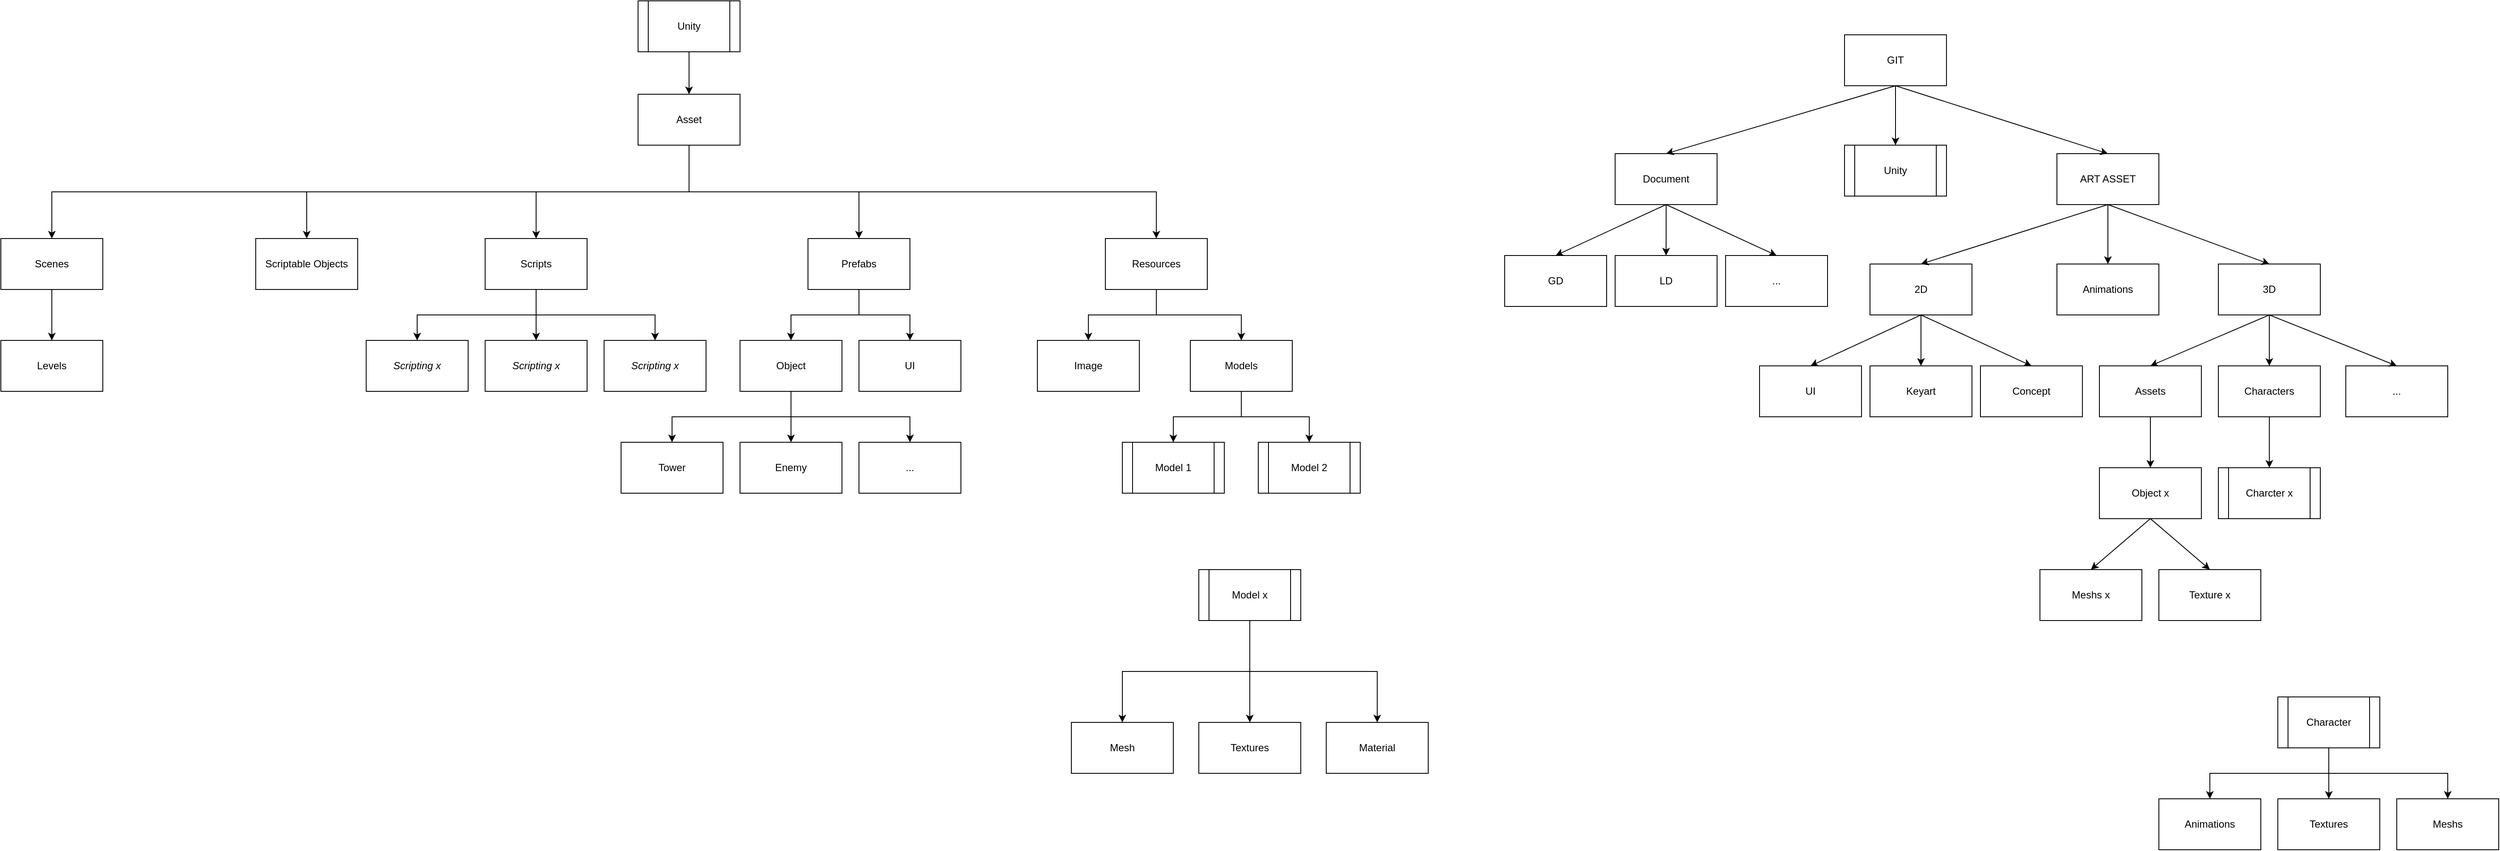 <mxfile version="19.0.3" type="device"><diagram id="THdzRsFB2SLlouK1pobI" name="Page-1"><mxGraphModel dx="3576" dy="745" grid="1" gridSize="10" guides="1" tooltips="1" connect="1" arrows="1" fold="1" page="1" pageScale="1" pageWidth="2339" pageHeight="3300" math="0" shadow="0"><root><mxCell id="0"/><mxCell id="1" parent="0"/><mxCell id="5p8ofrhGI5E_dbTO_4LC-2" value="GIT" style="rounded=0;whiteSpace=wrap;html=1;" vertex="1" parent="1"><mxGeometry x="920" y="480" width="120" height="60" as="geometry"/></mxCell><mxCell id="5p8ofrhGI5E_dbTO_4LC-4" value="Document" style="rounded=0;whiteSpace=wrap;html=1;" vertex="1" parent="1"><mxGeometry x="650" y="620" width="120" height="60" as="geometry"/></mxCell><mxCell id="5p8ofrhGI5E_dbTO_4LC-5" value="" style="endArrow=classic;html=1;rounded=0;entryX=0.5;entryY=0;entryDx=0;entryDy=0;exitX=0.5;exitY=1;exitDx=0;exitDy=0;" edge="1" parent="1" source="5p8ofrhGI5E_dbTO_4LC-2" target="5p8ofrhGI5E_dbTO_4LC-4"><mxGeometry width="50" height="50" relative="1" as="geometry"><mxPoint x="790" y="600" as="sourcePoint"/><mxPoint x="840" y="550" as="targetPoint"/></mxGeometry></mxCell><mxCell id="5p8ofrhGI5E_dbTO_4LC-6" value="" style="endArrow=classic;html=1;rounded=0;exitX=0.5;exitY=1;exitDx=0;exitDy=0;entryX=0.5;entryY=0;entryDx=0;entryDy=0;" edge="1" parent="1" source="5p8ofrhGI5E_dbTO_4LC-2" target="5p8ofrhGI5E_dbTO_4LC-42"><mxGeometry width="50" height="50" relative="1" as="geometry"><mxPoint x="860" y="620" as="sourcePoint"/><mxPoint x="910" y="570" as="targetPoint"/></mxGeometry></mxCell><mxCell id="5p8ofrhGI5E_dbTO_4LC-7" value="GD" style="rounded=0;whiteSpace=wrap;html=1;" vertex="1" parent="1"><mxGeometry x="520" y="740" width="120" height="60" as="geometry"/></mxCell><mxCell id="5p8ofrhGI5E_dbTO_4LC-8" value="LD" style="rounded=0;whiteSpace=wrap;html=1;" vertex="1" parent="1"><mxGeometry x="650" y="740" width="120" height="60" as="geometry"/></mxCell><mxCell id="5p8ofrhGI5E_dbTO_4LC-9" value="..." style="rounded=0;whiteSpace=wrap;html=1;" vertex="1" parent="1"><mxGeometry x="780" y="740" width="120" height="60" as="geometry"/></mxCell><mxCell id="5p8ofrhGI5E_dbTO_4LC-10" value="" style="endArrow=classic;html=1;rounded=0;exitX=0.5;exitY=1;exitDx=0;exitDy=0;entryX=0.5;entryY=0;entryDx=0;entryDy=0;" edge="1" parent="1" source="5p8ofrhGI5E_dbTO_4LC-4" target="5p8ofrhGI5E_dbTO_4LC-7"><mxGeometry width="50" height="50" relative="1" as="geometry"><mxPoint x="840" y="720" as="sourcePoint"/><mxPoint x="890" y="670" as="targetPoint"/></mxGeometry></mxCell><mxCell id="5p8ofrhGI5E_dbTO_4LC-11" value="" style="endArrow=classic;html=1;rounded=0;exitX=0.5;exitY=1;exitDx=0;exitDy=0;entryX=0.5;entryY=0;entryDx=0;entryDy=0;" edge="1" parent="1" source="5p8ofrhGI5E_dbTO_4LC-4" target="5p8ofrhGI5E_dbTO_4LC-8"><mxGeometry width="50" height="50" relative="1" as="geometry"><mxPoint x="840" y="720" as="sourcePoint"/><mxPoint x="890" y="670" as="targetPoint"/></mxGeometry></mxCell><mxCell id="5p8ofrhGI5E_dbTO_4LC-12" value="" style="endArrow=classic;html=1;rounded=0;exitX=0.5;exitY=1;exitDx=0;exitDy=0;entryX=0.5;entryY=0;entryDx=0;entryDy=0;" edge="1" parent="1" source="5p8ofrhGI5E_dbTO_4LC-4" target="5p8ofrhGI5E_dbTO_4LC-9"><mxGeometry width="50" height="50" relative="1" as="geometry"><mxPoint x="840" y="720" as="sourcePoint"/><mxPoint x="890" y="670" as="targetPoint"/></mxGeometry></mxCell><mxCell id="5p8ofrhGI5E_dbTO_4LC-116" style="edgeStyle=orthogonalEdgeStyle;rounded=0;orthogonalLoop=1;jettySize=auto;html=1;" edge="1" parent="1" source="5p8ofrhGI5E_dbTO_4LC-13" target="5p8ofrhGI5E_dbTO_4LC-115"><mxGeometry relative="1" as="geometry"/></mxCell><mxCell id="5p8ofrhGI5E_dbTO_4LC-13" value="ART ASSET" style="rounded=0;whiteSpace=wrap;html=1;" vertex="1" parent="1"><mxGeometry x="1170" y="620" width="120" height="60" as="geometry"/></mxCell><mxCell id="5p8ofrhGI5E_dbTO_4LC-14" value="" style="endArrow=classic;html=1;rounded=0;exitX=0.5;exitY=1;exitDx=0;exitDy=0;entryX=0.5;entryY=0;entryDx=0;entryDy=0;" edge="1" parent="1" source="5p8ofrhGI5E_dbTO_4LC-2" target="5p8ofrhGI5E_dbTO_4LC-13"><mxGeometry width="50" height="50" relative="1" as="geometry"><mxPoint x="970" y="620" as="sourcePoint"/><mxPoint x="1020" y="570" as="targetPoint"/></mxGeometry></mxCell><mxCell id="5p8ofrhGI5E_dbTO_4LC-15" value="2D" style="rounded=0;whiteSpace=wrap;html=1;" vertex="1" parent="1"><mxGeometry x="950" y="750" width="120" height="60" as="geometry"/></mxCell><mxCell id="5p8ofrhGI5E_dbTO_4LC-16" value="3D" style="rounded=0;whiteSpace=wrap;html=1;" vertex="1" parent="1"><mxGeometry x="1360" y="750" width="120" height="60" as="geometry"/></mxCell><mxCell id="5p8ofrhGI5E_dbTO_4LC-17" value="UI" style="rounded=0;whiteSpace=wrap;html=1;" vertex="1" parent="1"><mxGeometry x="820" y="870" width="120" height="60" as="geometry"/></mxCell><mxCell id="5p8ofrhGI5E_dbTO_4LC-18" value="Keyart" style="rounded=0;whiteSpace=wrap;html=1;" vertex="1" parent="1"><mxGeometry x="950" y="870" width="120" height="60" as="geometry"/></mxCell><mxCell id="5p8ofrhGI5E_dbTO_4LC-19" value="Concept" style="rounded=0;whiteSpace=wrap;html=1;" vertex="1" parent="1"><mxGeometry x="1080" y="870" width="120" height="60" as="geometry"/></mxCell><mxCell id="5p8ofrhGI5E_dbTO_4LC-20" value="" style="endArrow=classic;html=1;rounded=0;exitX=0.5;exitY=1;exitDx=0;exitDy=0;entryX=0.5;entryY=0;entryDx=0;entryDy=0;" edge="1" parent="1" source="5p8ofrhGI5E_dbTO_4LC-13" target="5p8ofrhGI5E_dbTO_4LC-15"><mxGeometry width="50" height="50" relative="1" as="geometry"><mxPoint x="1070" y="770" as="sourcePoint"/><mxPoint x="1120" y="720" as="targetPoint"/></mxGeometry></mxCell><mxCell id="5p8ofrhGI5E_dbTO_4LC-21" value="" style="endArrow=classic;html=1;rounded=0;exitX=0.5;exitY=1;exitDx=0;exitDy=0;entryX=0.5;entryY=0;entryDx=0;entryDy=0;" edge="1" parent="1" source="5p8ofrhGI5E_dbTO_4LC-13" target="5p8ofrhGI5E_dbTO_4LC-16"><mxGeometry width="50" height="50" relative="1" as="geometry"><mxPoint x="1070" y="770" as="sourcePoint"/><mxPoint x="1120" y="720" as="targetPoint"/></mxGeometry></mxCell><mxCell id="5p8ofrhGI5E_dbTO_4LC-22" value="" style="endArrow=classic;html=1;rounded=0;exitX=0.5;exitY=1;exitDx=0;exitDy=0;entryX=0.5;entryY=0;entryDx=0;entryDy=0;" edge="1" parent="1" source="5p8ofrhGI5E_dbTO_4LC-15" target="5p8ofrhGI5E_dbTO_4LC-17"><mxGeometry width="50" height="50" relative="1" as="geometry"><mxPoint x="1070" y="770" as="sourcePoint"/><mxPoint x="1120" y="720" as="targetPoint"/></mxGeometry></mxCell><mxCell id="5p8ofrhGI5E_dbTO_4LC-23" value="" style="endArrow=classic;html=1;rounded=0;exitX=0.5;exitY=1;exitDx=0;exitDy=0;entryX=0.5;entryY=0;entryDx=0;entryDy=0;" edge="1" parent="1" source="5p8ofrhGI5E_dbTO_4LC-15" target="5p8ofrhGI5E_dbTO_4LC-18"><mxGeometry width="50" height="50" relative="1" as="geometry"><mxPoint x="1070" y="770" as="sourcePoint"/><mxPoint x="1120" y="720" as="targetPoint"/></mxGeometry></mxCell><mxCell id="5p8ofrhGI5E_dbTO_4LC-24" value="" style="endArrow=classic;html=1;rounded=0;exitX=0.5;exitY=1;exitDx=0;exitDy=0;entryX=0.5;entryY=0;entryDx=0;entryDy=0;" edge="1" parent="1" source="5p8ofrhGI5E_dbTO_4LC-15" target="5p8ofrhGI5E_dbTO_4LC-19"><mxGeometry width="50" height="50" relative="1" as="geometry"><mxPoint x="1070" y="770" as="sourcePoint"/><mxPoint x="1120" y="720" as="targetPoint"/></mxGeometry></mxCell><mxCell id="5p8ofrhGI5E_dbTO_4LC-25" value="Meshs x" style="rounded=0;whiteSpace=wrap;html=1;" vertex="1" parent="1"><mxGeometry x="1150" y="1110" width="120" height="60" as="geometry"/></mxCell><mxCell id="5p8ofrhGI5E_dbTO_4LC-26" value="Texture x" style="rounded=0;whiteSpace=wrap;html=1;" vertex="1" parent="1"><mxGeometry x="1290" y="1110" width="120" height="60" as="geometry"/></mxCell><mxCell id="5p8ofrhGI5E_dbTO_4LC-29" value="Assets" style="rounded=0;whiteSpace=wrap;html=1;" vertex="1" parent="1"><mxGeometry x="1220" y="870" width="120" height="60" as="geometry"/></mxCell><mxCell id="5p8ofrhGI5E_dbTO_4LC-30" value="Characters" style="rounded=0;whiteSpace=wrap;html=1;" vertex="1" parent="1"><mxGeometry x="1360" y="870" width="120" height="60" as="geometry"/></mxCell><mxCell id="5p8ofrhGI5E_dbTO_4LC-31" value="..." style="rounded=0;whiteSpace=wrap;html=1;" vertex="1" parent="1"><mxGeometry x="1510" y="870" width="120" height="60" as="geometry"/></mxCell><mxCell id="5p8ofrhGI5E_dbTO_4LC-32" value="Object x" style="rounded=0;whiteSpace=wrap;html=1;" vertex="1" parent="1"><mxGeometry x="1220" y="990" width="120" height="60" as="geometry"/></mxCell><mxCell id="5p8ofrhGI5E_dbTO_4LC-33" value="" style="endArrow=classic;html=1;rounded=0;exitX=0.5;exitY=1;exitDx=0;exitDy=0;entryX=0.5;entryY=0;entryDx=0;entryDy=0;" edge="1" parent="1" source="5p8ofrhGI5E_dbTO_4LC-16" target="5p8ofrhGI5E_dbTO_4LC-29"><mxGeometry width="50" height="50" relative="1" as="geometry"><mxPoint x="1390" y="970" as="sourcePoint"/><mxPoint x="1440" y="920" as="targetPoint"/></mxGeometry></mxCell><mxCell id="5p8ofrhGI5E_dbTO_4LC-34" value="" style="endArrow=classic;html=1;rounded=0;exitX=0.5;exitY=1;exitDx=0;exitDy=0;entryX=0.5;entryY=0;entryDx=0;entryDy=0;" edge="1" parent="1" source="5p8ofrhGI5E_dbTO_4LC-29" target="5p8ofrhGI5E_dbTO_4LC-32"><mxGeometry width="50" height="50" relative="1" as="geometry"><mxPoint x="1290" y="820" as="sourcePoint"/><mxPoint x="1290" y="880" as="targetPoint"/></mxGeometry></mxCell><mxCell id="5p8ofrhGI5E_dbTO_4LC-35" value="" style="endArrow=classic;html=1;rounded=0;exitX=0.5;exitY=1;exitDx=0;exitDy=0;entryX=0.5;entryY=0;entryDx=0;entryDy=0;" edge="1" parent="1" source="5p8ofrhGI5E_dbTO_4LC-32" target="5p8ofrhGI5E_dbTO_4LC-25"><mxGeometry width="50" height="50" relative="1" as="geometry"><mxPoint x="1300" y="830" as="sourcePoint"/><mxPoint x="1300" y="890" as="targetPoint"/></mxGeometry></mxCell><mxCell id="5p8ofrhGI5E_dbTO_4LC-36" value="" style="endArrow=classic;html=1;rounded=0;exitX=0.5;exitY=1;exitDx=0;exitDy=0;entryX=0.5;entryY=0;entryDx=0;entryDy=0;" edge="1" parent="1" source="5p8ofrhGI5E_dbTO_4LC-32" target="5p8ofrhGI5E_dbTO_4LC-26"><mxGeometry width="50" height="50" relative="1" as="geometry"><mxPoint x="1310" y="840" as="sourcePoint"/><mxPoint x="1310" y="900" as="targetPoint"/></mxGeometry></mxCell><mxCell id="5p8ofrhGI5E_dbTO_4LC-37" value="Charcter x" style="shape=process;whiteSpace=wrap;html=1;backgroundOutline=1;" vertex="1" parent="1"><mxGeometry x="1360" y="990" width="120" height="60" as="geometry"/></mxCell><mxCell id="5p8ofrhGI5E_dbTO_4LC-38" value="" style="endArrow=classic;html=1;rounded=0;exitX=0.5;exitY=1;exitDx=0;exitDy=0;entryX=0.5;entryY=0;entryDx=0;entryDy=0;" edge="1" parent="1" source="5p8ofrhGI5E_dbTO_4LC-30" target="5p8ofrhGI5E_dbTO_4LC-37"><mxGeometry width="50" height="50" relative="1" as="geometry"><mxPoint x="1310" y="970" as="sourcePoint"/><mxPoint x="1360" y="920" as="targetPoint"/></mxGeometry></mxCell><mxCell id="5p8ofrhGI5E_dbTO_4LC-39" value="" style="endArrow=classic;html=1;rounded=0;exitX=0.5;exitY=1;exitDx=0;exitDy=0;entryX=0.5;entryY=0;entryDx=0;entryDy=0;" edge="1" parent="1" source="5p8ofrhGI5E_dbTO_4LC-16" target="5p8ofrhGI5E_dbTO_4LC-30"><mxGeometry width="50" height="50" relative="1" as="geometry"><mxPoint x="1390" y="970" as="sourcePoint"/><mxPoint x="1440" y="920" as="targetPoint"/></mxGeometry></mxCell><mxCell id="5p8ofrhGI5E_dbTO_4LC-40" value="" style="endArrow=classic;html=1;rounded=0;exitX=0.5;exitY=1;exitDx=0;exitDy=0;entryX=0.5;entryY=0;entryDx=0;entryDy=0;" edge="1" parent="1" source="5p8ofrhGI5E_dbTO_4LC-16" target="5p8ofrhGI5E_dbTO_4LC-31"><mxGeometry width="50" height="50" relative="1" as="geometry"><mxPoint x="1390" y="970" as="sourcePoint"/><mxPoint x="1440" y="920" as="targetPoint"/></mxGeometry></mxCell><mxCell id="5p8ofrhGI5E_dbTO_4LC-42" value="Unity" style="shape=process;whiteSpace=wrap;html=1;backgroundOutline=1;" vertex="1" parent="1"><mxGeometry x="920" y="610" width="120" height="60" as="geometry"/></mxCell><mxCell id="5p8ofrhGI5E_dbTO_4LC-46" style="edgeStyle=orthogonalEdgeStyle;rounded=0;orthogonalLoop=1;jettySize=auto;html=1;" edge="1" parent="1" source="5p8ofrhGI5E_dbTO_4LC-43" target="5p8ofrhGI5E_dbTO_4LC-44"><mxGeometry relative="1" as="geometry"/></mxCell><mxCell id="5p8ofrhGI5E_dbTO_4LC-43" value="Unity" style="shape=process;whiteSpace=wrap;html=1;backgroundOutline=1;" vertex="1" parent="1"><mxGeometry x="-500" y="440" width="120" height="60" as="geometry"/></mxCell><mxCell id="5p8ofrhGI5E_dbTO_4LC-48" style="edgeStyle=orthogonalEdgeStyle;rounded=0;orthogonalLoop=1;jettySize=auto;html=1;exitX=0.5;exitY=1;exitDx=0;exitDy=0;" edge="1" parent="1" source="5p8ofrhGI5E_dbTO_4LC-44" target="5p8ofrhGI5E_dbTO_4LC-47"><mxGeometry relative="1" as="geometry"/></mxCell><mxCell id="5p8ofrhGI5E_dbTO_4LC-54" style="edgeStyle=orthogonalEdgeStyle;rounded=0;orthogonalLoop=1;jettySize=auto;html=1;exitX=0.5;exitY=1;exitDx=0;exitDy=0;" edge="1" parent="1" source="5p8ofrhGI5E_dbTO_4LC-44" target="5p8ofrhGI5E_dbTO_4LC-53"><mxGeometry relative="1" as="geometry"/></mxCell><mxCell id="5p8ofrhGI5E_dbTO_4LC-56" style="edgeStyle=orthogonalEdgeStyle;rounded=0;orthogonalLoop=1;jettySize=auto;html=1;exitX=0.5;exitY=1;exitDx=0;exitDy=0;" edge="1" parent="1" source="5p8ofrhGI5E_dbTO_4LC-44" target="5p8ofrhGI5E_dbTO_4LC-55"><mxGeometry relative="1" as="geometry"/></mxCell><mxCell id="5p8ofrhGI5E_dbTO_4LC-69" style="edgeStyle=orthogonalEdgeStyle;rounded=0;orthogonalLoop=1;jettySize=auto;html=1;entryX=0.5;entryY=0;entryDx=0;entryDy=0;exitX=0.5;exitY=1;exitDx=0;exitDy=0;" edge="1" parent="1" source="5p8ofrhGI5E_dbTO_4LC-44" target="5p8ofrhGI5E_dbTO_4LC-68"><mxGeometry relative="1" as="geometry"/></mxCell><mxCell id="5p8ofrhGI5E_dbTO_4LC-71" style="edgeStyle=orthogonalEdgeStyle;rounded=0;orthogonalLoop=1;jettySize=auto;html=1;exitX=0.5;exitY=1;exitDx=0;exitDy=0;" edge="1" parent="1" source="5p8ofrhGI5E_dbTO_4LC-44" target="5p8ofrhGI5E_dbTO_4LC-70"><mxGeometry relative="1" as="geometry"/></mxCell><mxCell id="5p8ofrhGI5E_dbTO_4LC-44" value="Asset" style="rounded=0;whiteSpace=wrap;html=1;" vertex="1" parent="1"><mxGeometry x="-500" y="550" width="120" height="60" as="geometry"/></mxCell><mxCell id="5p8ofrhGI5E_dbTO_4LC-50" style="edgeStyle=orthogonalEdgeStyle;rounded=0;orthogonalLoop=1;jettySize=auto;html=1;" edge="1" parent="1" source="5p8ofrhGI5E_dbTO_4LC-47" target="5p8ofrhGI5E_dbTO_4LC-49"><mxGeometry relative="1" as="geometry"/></mxCell><mxCell id="5p8ofrhGI5E_dbTO_4LC-47" value="Scenes" style="rounded=0;whiteSpace=wrap;html=1;" vertex="1" parent="1"><mxGeometry x="-1250" y="720" width="120" height="60" as="geometry"/></mxCell><mxCell id="5p8ofrhGI5E_dbTO_4LC-49" value="Levels" style="rounded=0;whiteSpace=wrap;html=1;" vertex="1" parent="1"><mxGeometry x="-1250" y="840" width="120" height="60" as="geometry"/></mxCell><mxCell id="5p8ofrhGI5E_dbTO_4LC-104" value="" style="edgeStyle=orthogonalEdgeStyle;rounded=0;orthogonalLoop=1;jettySize=auto;html=1;" edge="1" parent="1" source="5p8ofrhGI5E_dbTO_4LC-53" target="5p8ofrhGI5E_dbTO_4LC-102"><mxGeometry relative="1" as="geometry"/></mxCell><mxCell id="5p8ofrhGI5E_dbTO_4LC-105" style="edgeStyle=orthogonalEdgeStyle;rounded=0;orthogonalLoop=1;jettySize=auto;html=1;entryX=0.5;entryY=0;entryDx=0;entryDy=0;exitX=0.5;exitY=1;exitDx=0;exitDy=0;" edge="1" parent="1" source="5p8ofrhGI5E_dbTO_4LC-53" target="5p8ofrhGI5E_dbTO_4LC-101"><mxGeometry relative="1" as="geometry"/></mxCell><mxCell id="5p8ofrhGI5E_dbTO_4LC-106" style="edgeStyle=orthogonalEdgeStyle;rounded=0;orthogonalLoop=1;jettySize=auto;html=1;exitX=0.5;exitY=1;exitDx=0;exitDy=0;" edge="1" parent="1" source="5p8ofrhGI5E_dbTO_4LC-53" target="5p8ofrhGI5E_dbTO_4LC-103"><mxGeometry relative="1" as="geometry"/></mxCell><mxCell id="5p8ofrhGI5E_dbTO_4LC-53" value="Scripts" style="rounded=0;whiteSpace=wrap;html=1;" vertex="1" parent="1"><mxGeometry x="-680" y="720" width="120" height="60" as="geometry"/></mxCell><mxCell id="5p8ofrhGI5E_dbTO_4LC-60" style="edgeStyle=orthogonalEdgeStyle;rounded=0;orthogonalLoop=1;jettySize=auto;html=1;" edge="1" parent="1" source="5p8ofrhGI5E_dbTO_4LC-55" target="5p8ofrhGI5E_dbTO_4LC-58"><mxGeometry relative="1" as="geometry"/></mxCell><mxCell id="5p8ofrhGI5E_dbTO_4LC-61" style="edgeStyle=orthogonalEdgeStyle;rounded=0;orthogonalLoop=1;jettySize=auto;html=1;" edge="1" parent="1" source="5p8ofrhGI5E_dbTO_4LC-55" target="5p8ofrhGI5E_dbTO_4LC-59"><mxGeometry relative="1" as="geometry"/></mxCell><mxCell id="5p8ofrhGI5E_dbTO_4LC-55" value="Resources" style="rounded=0;whiteSpace=wrap;html=1;" vertex="1" parent="1"><mxGeometry x="50" y="720" width="120" height="60" as="geometry"/></mxCell><mxCell id="5p8ofrhGI5E_dbTO_4LC-58" value="Image" style="rounded=0;whiteSpace=wrap;html=1;" vertex="1" parent="1"><mxGeometry x="-30" y="840" width="120" height="60" as="geometry"/></mxCell><mxCell id="5p8ofrhGI5E_dbTO_4LC-97" style="edgeStyle=orthogonalEdgeStyle;rounded=0;orthogonalLoop=1;jettySize=auto;html=1;" edge="1" parent="1" source="5p8ofrhGI5E_dbTO_4LC-59" target="5p8ofrhGI5E_dbTO_4LC-96"><mxGeometry relative="1" as="geometry"/></mxCell><mxCell id="5p8ofrhGI5E_dbTO_4LC-98" style="edgeStyle=orthogonalEdgeStyle;rounded=0;orthogonalLoop=1;jettySize=auto;html=1;" edge="1" parent="1" source="5p8ofrhGI5E_dbTO_4LC-59" target="5p8ofrhGI5E_dbTO_4LC-95"><mxGeometry relative="1" as="geometry"/></mxCell><mxCell id="5p8ofrhGI5E_dbTO_4LC-59" value="Models" style="rounded=0;whiteSpace=wrap;html=1;" vertex="1" parent="1"><mxGeometry x="150" y="840" width="120" height="60" as="geometry"/></mxCell><mxCell id="5p8ofrhGI5E_dbTO_4LC-74" style="edgeStyle=orthogonalEdgeStyle;rounded=0;orthogonalLoop=1;jettySize=auto;html=1;" edge="1" parent="1" source="5p8ofrhGI5E_dbTO_4LC-68" target="5p8ofrhGI5E_dbTO_4LC-72"><mxGeometry relative="1" as="geometry"/></mxCell><mxCell id="5p8ofrhGI5E_dbTO_4LC-75" style="edgeStyle=orthogonalEdgeStyle;rounded=0;orthogonalLoop=1;jettySize=auto;html=1;" edge="1" parent="1" source="5p8ofrhGI5E_dbTO_4LC-68" target="5p8ofrhGI5E_dbTO_4LC-73"><mxGeometry relative="1" as="geometry"/></mxCell><mxCell id="5p8ofrhGI5E_dbTO_4LC-68" value="Prefabs" style="rounded=0;whiteSpace=wrap;html=1;" vertex="1" parent="1"><mxGeometry x="-300" y="720" width="120" height="60" as="geometry"/></mxCell><mxCell id="5p8ofrhGI5E_dbTO_4LC-70" value="Scriptable Objects" style="rounded=0;whiteSpace=wrap;html=1;" vertex="1" parent="1"><mxGeometry x="-950" y="720" width="120" height="60" as="geometry"/></mxCell><mxCell id="5p8ofrhGI5E_dbTO_4LC-78" style="edgeStyle=orthogonalEdgeStyle;rounded=0;orthogonalLoop=1;jettySize=auto;html=1;entryX=0.5;entryY=0;entryDx=0;entryDy=0;exitX=0.5;exitY=1;exitDx=0;exitDy=0;" edge="1" parent="1" source="5p8ofrhGI5E_dbTO_4LC-72" target="5p8ofrhGI5E_dbTO_4LC-76"><mxGeometry relative="1" as="geometry"/></mxCell><mxCell id="5p8ofrhGI5E_dbTO_4LC-79" style="edgeStyle=orthogonalEdgeStyle;rounded=0;orthogonalLoop=1;jettySize=auto;html=1;" edge="1" parent="1" source="5p8ofrhGI5E_dbTO_4LC-72" target="5p8ofrhGI5E_dbTO_4LC-77"><mxGeometry relative="1" as="geometry"/></mxCell><mxCell id="5p8ofrhGI5E_dbTO_4LC-100" style="edgeStyle=orthogonalEdgeStyle;rounded=0;orthogonalLoop=1;jettySize=auto;html=1;exitX=0.5;exitY=1;exitDx=0;exitDy=0;" edge="1" parent="1" source="5p8ofrhGI5E_dbTO_4LC-72" target="5p8ofrhGI5E_dbTO_4LC-99"><mxGeometry relative="1" as="geometry"/></mxCell><mxCell id="5p8ofrhGI5E_dbTO_4LC-72" value="Object" style="rounded=0;whiteSpace=wrap;html=1;" vertex="1" parent="1"><mxGeometry x="-380" y="840" width="120" height="60" as="geometry"/></mxCell><mxCell id="5p8ofrhGI5E_dbTO_4LC-73" value="UI" style="rounded=0;whiteSpace=wrap;html=1;" vertex="1" parent="1"><mxGeometry x="-240" y="840" width="120" height="60" as="geometry"/></mxCell><mxCell id="5p8ofrhGI5E_dbTO_4LC-76" value="Tower" style="rounded=0;whiteSpace=wrap;html=1;" vertex="1" parent="1"><mxGeometry x="-520" y="960" width="120" height="60" as="geometry"/></mxCell><mxCell id="5p8ofrhGI5E_dbTO_4LC-77" value="Enemy" style="rounded=0;whiteSpace=wrap;html=1;" vertex="1" parent="1"><mxGeometry x="-380" y="960" width="120" height="60" as="geometry"/></mxCell><mxCell id="5p8ofrhGI5E_dbTO_4LC-87" value="Mesh" style="rounded=0;whiteSpace=wrap;html=1;" vertex="1" parent="1"><mxGeometry x="10" y="1290" width="120" height="60" as="geometry"/></mxCell><mxCell id="5p8ofrhGI5E_dbTO_4LC-88" value="Textures" style="rounded=0;whiteSpace=wrap;html=1;" vertex="1" parent="1"><mxGeometry x="160" y="1290" width="120" height="60" as="geometry"/></mxCell><mxCell id="5p8ofrhGI5E_dbTO_4LC-89" value="Material" style="rounded=0;whiteSpace=wrap;html=1;" vertex="1" parent="1"><mxGeometry x="310" y="1290" width="120" height="60" as="geometry"/></mxCell><mxCell id="5p8ofrhGI5E_dbTO_4LC-92" style="edgeStyle=orthogonalEdgeStyle;rounded=0;orthogonalLoop=1;jettySize=auto;html=1;entryX=0.5;entryY=0;entryDx=0;entryDy=0;" edge="1" parent="1" source="5p8ofrhGI5E_dbTO_4LC-90" target="5p8ofrhGI5E_dbTO_4LC-88"><mxGeometry relative="1" as="geometry"/></mxCell><mxCell id="5p8ofrhGI5E_dbTO_4LC-93" style="edgeStyle=orthogonalEdgeStyle;rounded=0;orthogonalLoop=1;jettySize=auto;html=1;entryX=0.5;entryY=0;entryDx=0;entryDy=0;exitX=0.5;exitY=1;exitDx=0;exitDy=0;" edge="1" parent="1" source="5p8ofrhGI5E_dbTO_4LC-90" target="5p8ofrhGI5E_dbTO_4LC-89"><mxGeometry relative="1" as="geometry"/></mxCell><mxCell id="5p8ofrhGI5E_dbTO_4LC-94" style="edgeStyle=orthogonalEdgeStyle;rounded=0;orthogonalLoop=1;jettySize=auto;html=1;exitX=0.5;exitY=1;exitDx=0;exitDy=0;" edge="1" parent="1" source="5p8ofrhGI5E_dbTO_4LC-90" target="5p8ofrhGI5E_dbTO_4LC-87"><mxGeometry relative="1" as="geometry"/></mxCell><mxCell id="5p8ofrhGI5E_dbTO_4LC-90" value="Model x" style="shape=process;whiteSpace=wrap;html=1;backgroundOutline=1;" vertex="1" parent="1"><mxGeometry x="160" y="1110" width="120" height="60" as="geometry"/></mxCell><mxCell id="5p8ofrhGI5E_dbTO_4LC-95" value="Model 2" style="shape=process;whiteSpace=wrap;html=1;backgroundOutline=1;" vertex="1" parent="1"><mxGeometry x="230" y="960" width="120" height="60" as="geometry"/></mxCell><mxCell id="5p8ofrhGI5E_dbTO_4LC-96" value="Model 1" style="shape=process;whiteSpace=wrap;html=1;backgroundOutline=1;" vertex="1" parent="1"><mxGeometry x="70" y="960" width="120" height="60" as="geometry"/></mxCell><mxCell id="5p8ofrhGI5E_dbTO_4LC-99" value="..." style="rounded=0;whiteSpace=wrap;html=1;" vertex="1" parent="1"><mxGeometry x="-240" y="960" width="120" height="60" as="geometry"/></mxCell><mxCell id="5p8ofrhGI5E_dbTO_4LC-101" value="&lt;i&gt;Scripting x&lt;/i&gt;" style="rounded=0;whiteSpace=wrap;html=1;" vertex="1" parent="1"><mxGeometry x="-820" y="840" width="120" height="60" as="geometry"/></mxCell><mxCell id="5p8ofrhGI5E_dbTO_4LC-102" value="&lt;i&gt;Scripting x&lt;/i&gt;" style="rounded=0;whiteSpace=wrap;html=1;" vertex="1" parent="1"><mxGeometry x="-680" y="840" width="120" height="60" as="geometry"/></mxCell><mxCell id="5p8ofrhGI5E_dbTO_4LC-103" value="&lt;i&gt;Scripting x&lt;/i&gt;" style="rounded=0;whiteSpace=wrap;html=1;" vertex="1" parent="1"><mxGeometry x="-540" y="840" width="120" height="60" as="geometry"/></mxCell><mxCell id="5p8ofrhGI5E_dbTO_4LC-112" style="edgeStyle=orthogonalEdgeStyle;rounded=0;orthogonalLoop=1;jettySize=auto;html=1;exitX=0.5;exitY=1;exitDx=0;exitDy=0;" edge="1" parent="1" source="5p8ofrhGI5E_dbTO_4LC-108" target="5p8ofrhGI5E_dbTO_4LC-109"><mxGeometry relative="1" as="geometry"/></mxCell><mxCell id="5p8ofrhGI5E_dbTO_4LC-113" style="edgeStyle=orthogonalEdgeStyle;rounded=0;orthogonalLoop=1;jettySize=auto;html=1;" edge="1" parent="1" source="5p8ofrhGI5E_dbTO_4LC-108" target="5p8ofrhGI5E_dbTO_4LC-110"><mxGeometry relative="1" as="geometry"/></mxCell><mxCell id="5p8ofrhGI5E_dbTO_4LC-114" style="edgeStyle=orthogonalEdgeStyle;rounded=0;orthogonalLoop=1;jettySize=auto;html=1;exitX=0.5;exitY=1;exitDx=0;exitDy=0;" edge="1" parent="1" source="5p8ofrhGI5E_dbTO_4LC-108" target="5p8ofrhGI5E_dbTO_4LC-111"><mxGeometry relative="1" as="geometry"/></mxCell><mxCell id="5p8ofrhGI5E_dbTO_4LC-108" value="Character" style="shape=process;whiteSpace=wrap;html=1;backgroundOutline=1;" vertex="1" parent="1"><mxGeometry x="1430" y="1260" width="120" height="60" as="geometry"/></mxCell><mxCell id="5p8ofrhGI5E_dbTO_4LC-109" value="Animations" style="rounded=0;whiteSpace=wrap;html=1;" vertex="1" parent="1"><mxGeometry x="1290" y="1380" width="120" height="60" as="geometry"/></mxCell><mxCell id="5p8ofrhGI5E_dbTO_4LC-110" value="Textures" style="rounded=0;whiteSpace=wrap;html=1;" vertex="1" parent="1"><mxGeometry x="1430" y="1380" width="120" height="60" as="geometry"/></mxCell><mxCell id="5p8ofrhGI5E_dbTO_4LC-111" value="Meshs" style="rounded=0;whiteSpace=wrap;html=1;" vertex="1" parent="1"><mxGeometry x="1570" y="1380" width="120" height="60" as="geometry"/></mxCell><mxCell id="5p8ofrhGI5E_dbTO_4LC-115" value="Animations" style="rounded=0;whiteSpace=wrap;html=1;" vertex="1" parent="1"><mxGeometry x="1170" y="750" width="120" height="60" as="geometry"/></mxCell></root></mxGraphModel></diagram></mxfile>